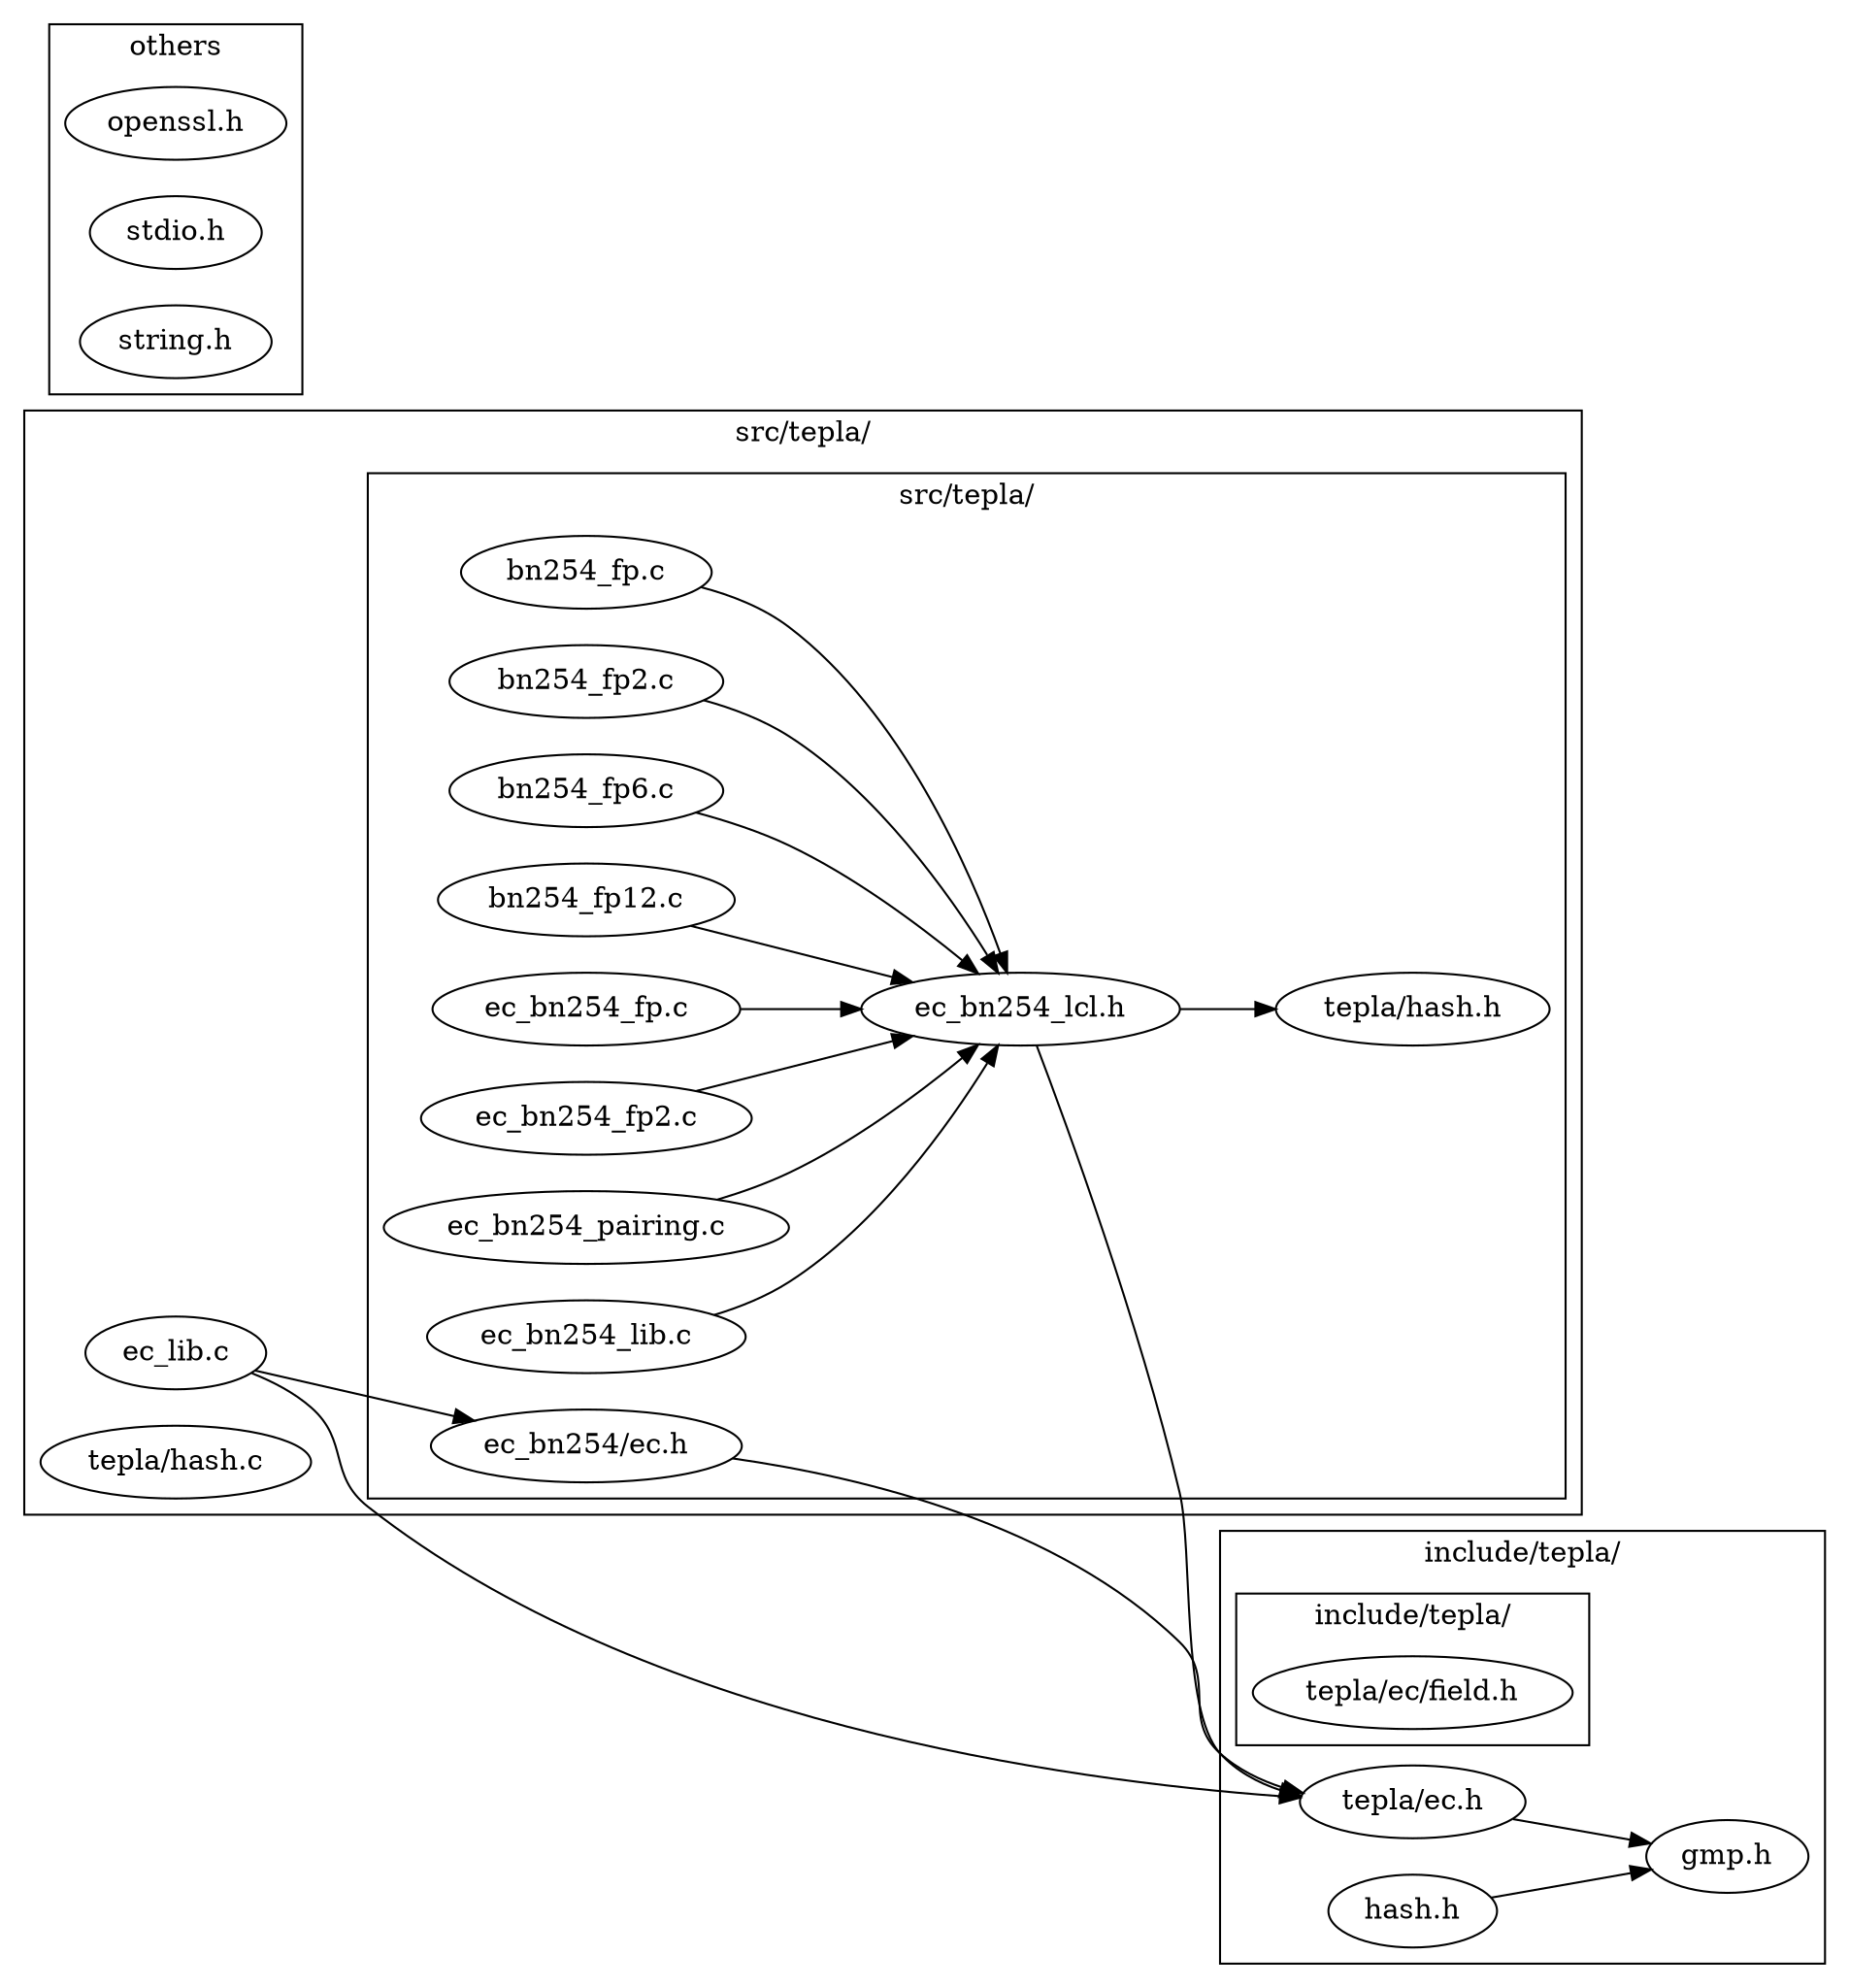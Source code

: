 digraph tepla{
    graph [rankdir = LR];
    
    subgraph cluster0{
        label="include/tepla/"
        // tepla/include/tepla/ec.h
        "tepla/ec.h" -> "gmp.h";
        // tepla/include/tepla/hash.h
        "hash.h" -> "gmp.h";
        subgraph cluster1{
            // tepla/include/tepla/ec/field.h
            "tepla/ec/field.h";
        }
    }

    subgraph cluster2{
        label = "src/tepla/"
        // tepla/src/tepla/ec_lib.c
        "ec_lib.c" -> "tepla/ec.h";
        "ec_lib.c" -> "ec_bn254/ec.h"
        // tepla/src/tepla/hash.c
        "tepla/hash.c";
        
        subgraph cluster3{
            // tepla/src/tepla/ec_bn254/ec.h
            "ec_bn254/ec.h" -> "tepla/ec.h" ;
            // tepla/src/tepla/ec_bn254/ec_bn254_lcl.h
            "ec_bn254_lcl.h" -> "tepla/ec.h";
            "ec_bn254_lcl.h" -> "tepla/hash.h";
            // tepla/src/tepla/ec_bn254/bn254_fp.c
            "bn254_fp.c" -> "ec_bn254_lcl.h";
            // tepla/src/tepla/ec_bn254/bn254_fp2.c
            "bn254_fp2.c" -> "ec_bn254_lcl.h";
            // tepla/src/tepla/ec_bn254/bn254_fp6.c
            "bn254_fp6.c" -> "ec_bn254_lcl.h";
            // tepla/src/tepla/ec_bn254/bn254_fp12.c
            "bn254_fp12.c" -> "ec_bn254_lcl.h";
            // tepla/src/tepla/ec_bn254/ec_bn254_fp.c 
            "ec_bn254_fp.c" -> "ec_bn254_lcl.h";
            // tepla/src/tepla/ec_bn254/ec_bn254_fp2.c 
            "ec_bn254_fp2.c" -> "ec_bn254_lcl.h";
            // tepla/src/tepla/ec_bn254/ec_bn254_pairing.c
            "ec_bn254_pairing.c" -> "ec_bn254_lcl.h";
            // tepla/src/tepla/ec_bn254/ec_bn254_lib.c
            "ec_bn254_lib.c" -> "ec_bn254_lcl.h";
        }
    }
    subgraph cluster4{
        label = "others"
        "gmp.h";
        "openssl.h";
        "stdio.h";
        "string.h";
    }
}
